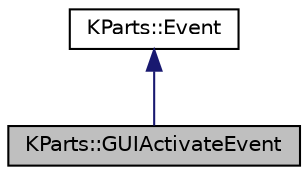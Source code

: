 digraph "KParts::GUIActivateEvent"
{
  edge [fontname="Helvetica",fontsize="10",labelfontname="Helvetica",labelfontsize="10"];
  node [fontname="Helvetica",fontsize="10",shape=record];
  Node0 [label="KParts::GUIActivateEvent",height=0.2,width=0.4,color="black", fillcolor="grey75", style="filled", fontcolor="black"];
  Node1 -> Node0 [dir="back",color="midnightblue",fontsize="10",style="solid",fontname="Helvetica"];
  Node1 [label="KParts::Event",height=0.2,width=0.4,color="black", fillcolor="white", style="filled",URL="$classKParts_1_1Event.html",tooltip="Base class for all KParts events. "];
}
